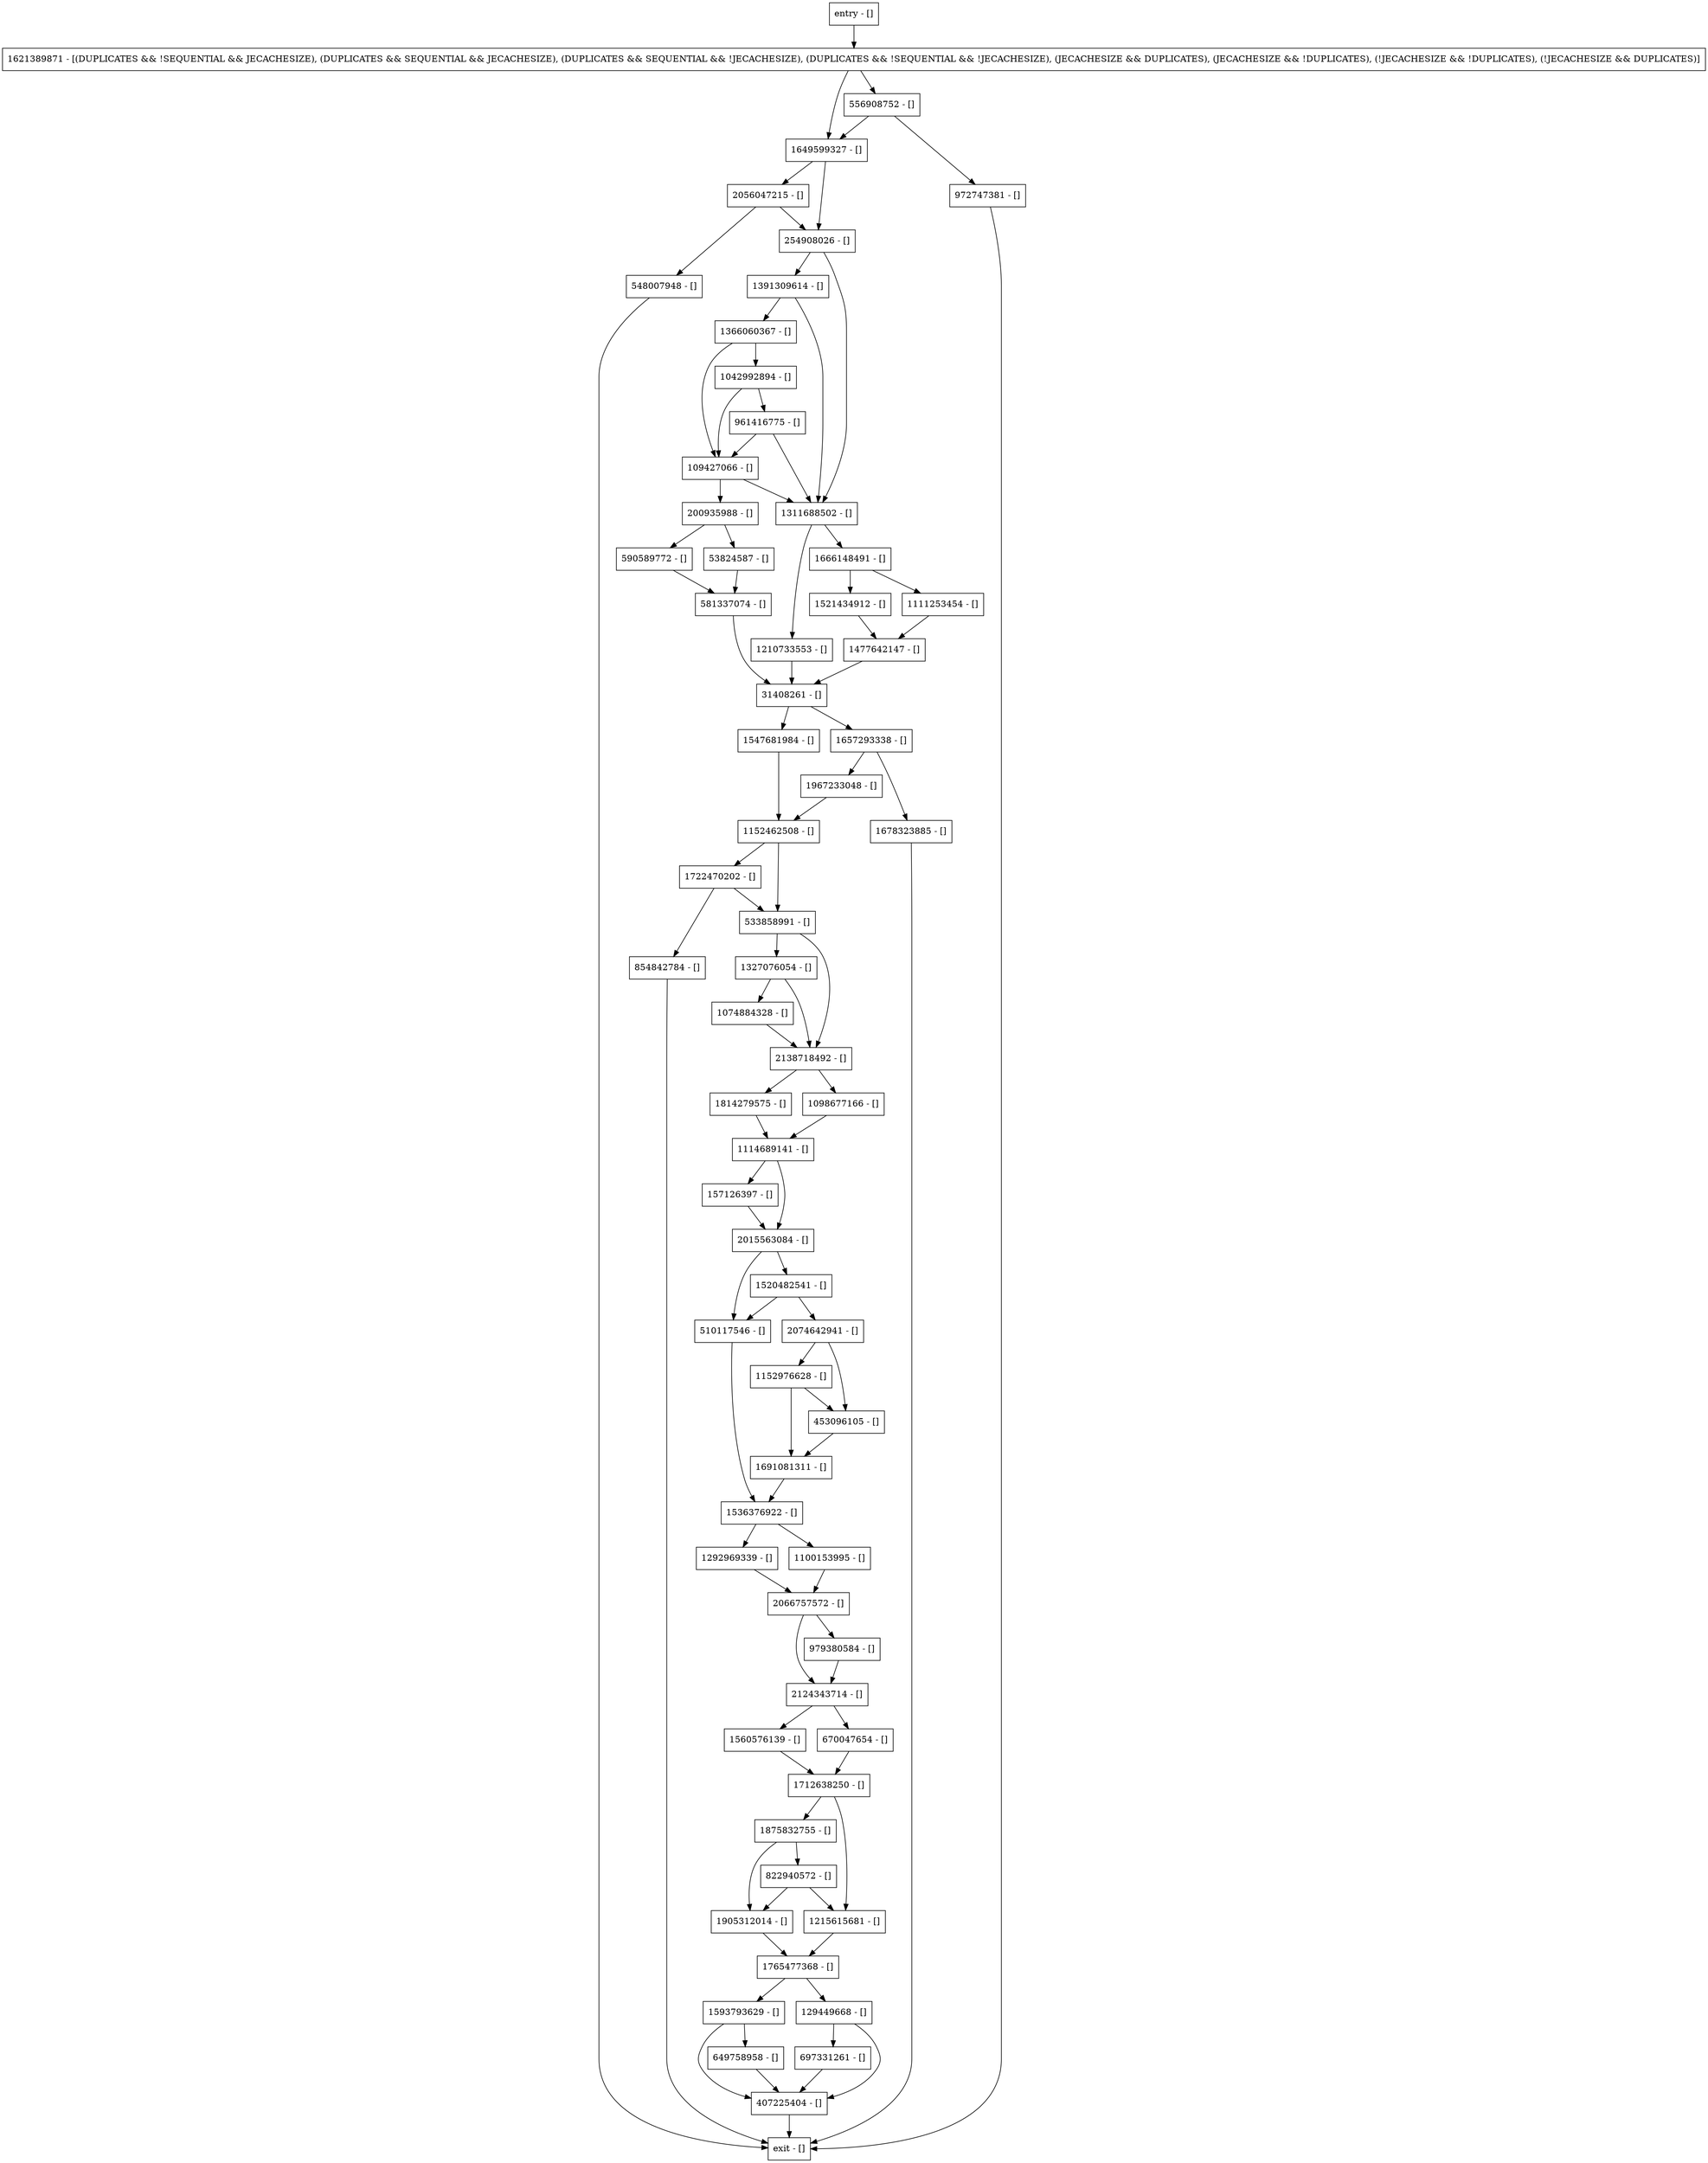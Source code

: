 digraph updateRecordInternal {
node [shape=record];
1152462508 [label="1152462508 - []"];
1114689141 [label="1114689141 - []"];
2138718492 [label="2138718492 - []"];
1621389871 [label="1621389871 - [(DUPLICATES && !SEQUENTIAL && JECACHESIZE), (DUPLICATES && SEQUENTIAL && JECACHESIZE), (DUPLICATES && SEQUENTIAL && !JECACHESIZE), (DUPLICATES && !SEQUENTIAL && !JECACHESIZE), (JECACHESIZE && DUPLICATES), (JECACHESIZE && !DUPLICATES), (!JECACHESIZE && !DUPLICATES), (!JECACHESIZE && DUPLICATES)]"];
1152976628 [label="1152976628 - []"];
1074884328 [label="1074884328 - []"];
1042992894 [label="1042992894 - []"];
2066757572 [label="2066757572 - []"];
1765477368 [label="1765477368 - []"];
1814279575 [label="1814279575 - []"];
822940572 [label="822940572 - []"];
533858991 [label="533858991 - []"];
1560576139 [label="1560576139 - []"];
200935988 [label="200935988 - []"];
1875832755 [label="1875832755 - []"];
1536376922 [label="1536376922 - []"];
1477642147 [label="1477642147 - []"];
254908026 [label="254908026 - []"];
697331261 [label="697331261 - []"];
581337074 [label="581337074 - []"];
157126397 [label="157126397 - []"];
1327076054 [label="1327076054 - []"];
1210733553 [label="1210733553 - []"];
1520482541 [label="1520482541 - []"];
entry [label="entry - []"];
exit [label="exit - []"];
590589772 [label="590589772 - []"];
1712638250 [label="1712638250 - []"];
1391309614 [label="1391309614 - []"];
53824587 [label="53824587 - []"];
1666148491 [label="1666148491 - []"];
1649599327 [label="1649599327 - []"];
1691081311 [label="1691081311 - []"];
961416775 [label="961416775 - []"];
2124343714 [label="2124343714 - []"];
1292969339 [label="1292969339 - []"];
854842784 [label="854842784 - []"];
670047654 [label="670047654 - []"];
510117546 [label="510117546 - []"];
979380584 [label="979380584 - []"];
1905312014 [label="1905312014 - []"];
1366060367 [label="1366060367 - []"];
556908752 [label="556908752 - []"];
2056047215 [label="2056047215 - []"];
1593793629 [label="1593793629 - []"];
1678323885 [label="1678323885 - []"];
453096105 [label="453096105 - []"];
129449668 [label="129449668 - []"];
407225404 [label="407225404 - []"];
972747381 [label="972747381 - []"];
1521434912 [label="1521434912 - []"];
1722470202 [label="1722470202 - []"];
1111253454 [label="1111253454 - []"];
31408261 [label="31408261 - []"];
1100153995 [label="1100153995 - []"];
2015563084 [label="2015563084 - []"];
1098677166 [label="1098677166 - []"];
1967233048 [label="1967233048 - []"];
1547681984 [label="1547681984 - []"];
649758958 [label="649758958 - []"];
1311688502 [label="1311688502 - []"];
1657293338 [label="1657293338 - []"];
548007948 [label="548007948 - []"];
2074642941 [label="2074642941 - []"];
109427066 [label="109427066 - []"];
1215615681 [label="1215615681 - []"];
entry;
exit;
1152462508 -> 533858991;
1152462508 -> 1722470202;
1114689141 -> 157126397;
1114689141 -> 2015563084;
2138718492 -> 1098677166;
2138718492 -> 1814279575;
1621389871 -> 1649599327;
1621389871 -> 556908752;
1152976628 -> 1691081311;
1152976628 -> 453096105;
1074884328 -> 2138718492;
1042992894 -> 961416775;
1042992894 -> 109427066;
2066757572 -> 979380584;
2066757572 -> 2124343714;
1765477368 -> 1593793629;
1765477368 -> 129449668;
1814279575 -> 1114689141;
822940572 -> 1905312014;
822940572 -> 1215615681;
533858991 -> 2138718492;
533858991 -> 1327076054;
1560576139 -> 1712638250;
200935988 -> 590589772;
200935988 -> 53824587;
1875832755 -> 822940572;
1875832755 -> 1905312014;
1536376922 -> 1292969339;
1536376922 -> 1100153995;
1477642147 -> 31408261;
254908026 -> 1311688502;
254908026 -> 1391309614;
697331261 -> 407225404;
581337074 -> 31408261;
157126397 -> 2015563084;
1327076054 -> 2138718492;
1327076054 -> 1074884328;
1210733553 -> 31408261;
1520482541 -> 2074642941;
1520482541 -> 510117546;
entry -> 1621389871;
590589772 -> 581337074;
1712638250 -> 1875832755;
1712638250 -> 1215615681;
1391309614 -> 1311688502;
1391309614 -> 1366060367;
53824587 -> 581337074;
1666148491 -> 1521434912;
1666148491 -> 1111253454;
1649599327 -> 254908026;
1649599327 -> 2056047215;
1691081311 -> 1536376922;
961416775 -> 1311688502;
961416775 -> 109427066;
2124343714 -> 1560576139;
2124343714 -> 670047654;
1292969339 -> 2066757572;
854842784 -> exit;
670047654 -> 1712638250;
510117546 -> 1536376922;
979380584 -> 2124343714;
1905312014 -> 1765477368;
1366060367 -> 1042992894;
1366060367 -> 109427066;
556908752 -> 1649599327;
556908752 -> 972747381;
2056047215 -> 548007948;
2056047215 -> 254908026;
1593793629 -> 649758958;
1593793629 -> 407225404;
1678323885 -> exit;
453096105 -> 1691081311;
129449668 -> 697331261;
129449668 -> 407225404;
407225404 -> exit;
972747381 -> exit;
1521434912 -> 1477642147;
1722470202 -> 533858991;
1722470202 -> 854842784;
1111253454 -> 1477642147;
31408261 -> 1547681984;
31408261 -> 1657293338;
1100153995 -> 2066757572;
2015563084 -> 510117546;
2015563084 -> 1520482541;
1098677166 -> 1114689141;
1967233048 -> 1152462508;
1547681984 -> 1152462508;
649758958 -> 407225404;
1311688502 -> 1666148491;
1311688502 -> 1210733553;
1657293338 -> 1967233048;
1657293338 -> 1678323885;
548007948 -> exit;
2074642941 -> 1152976628;
2074642941 -> 453096105;
109427066 -> 1311688502;
109427066 -> 200935988;
1215615681 -> 1765477368;
}
